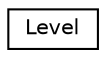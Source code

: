 digraph "Graphical Class Hierarchy"
{
  edge [fontname="Helvetica",fontsize="10",labelfontname="Helvetica",labelfontsize="10"];
  node [fontname="Helvetica",fontsize="10",shape=record];
  rankdir="LR";
  Node1 [label="Level",height=0.2,width=0.4,color="black", fillcolor="white", style="filled",URL="$class_level.html"];
}
